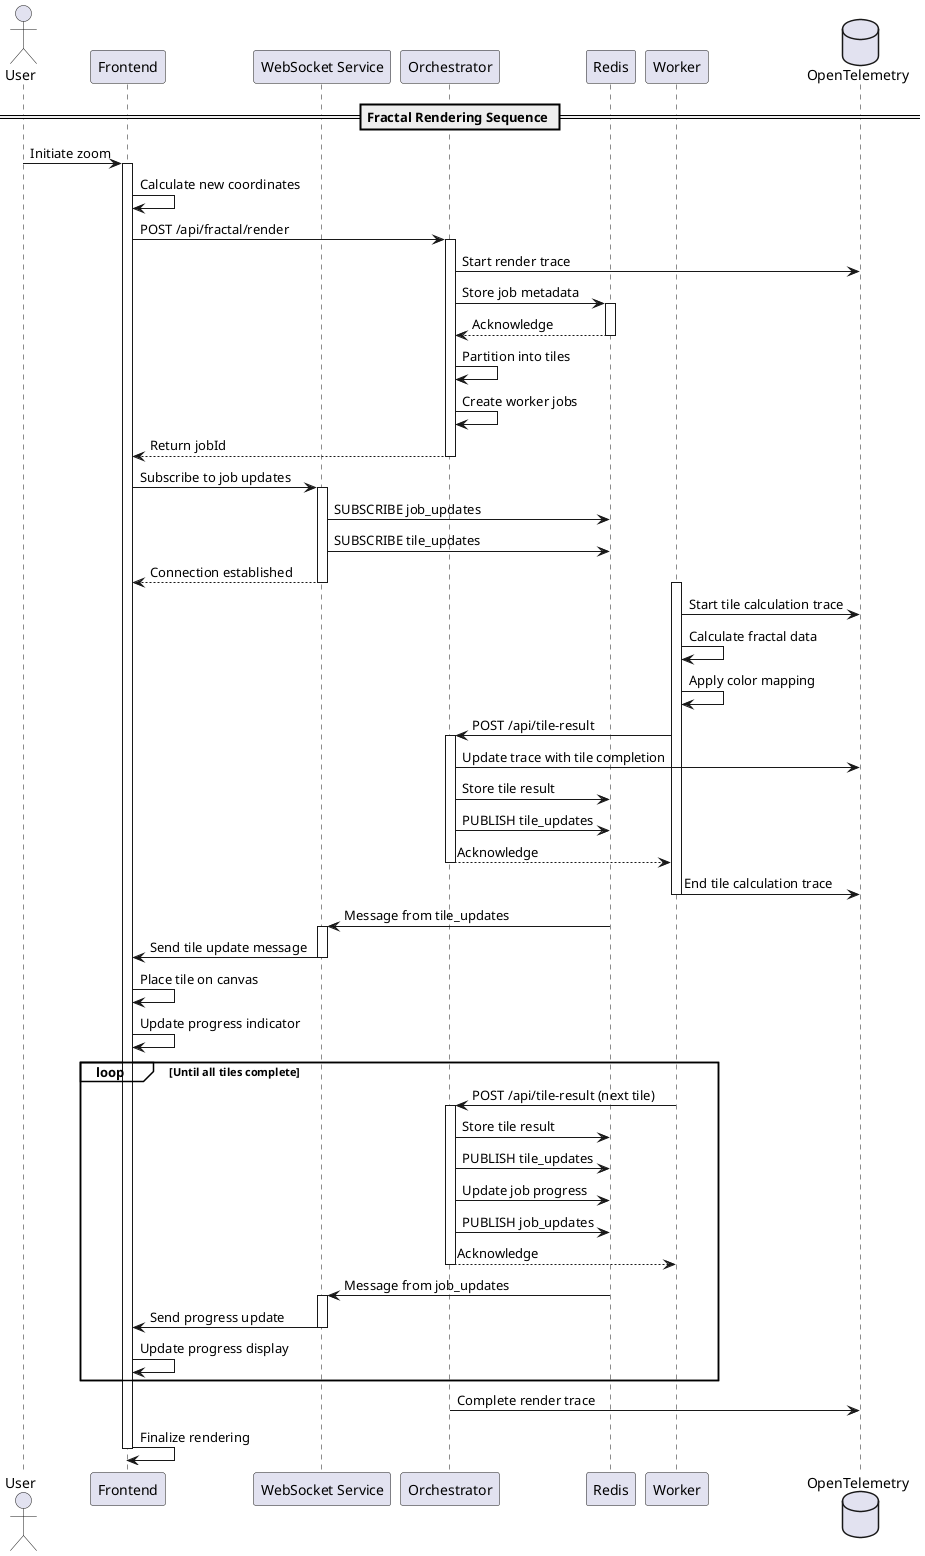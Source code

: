 @startuml "Data Flow Diagram"
' Explicitly set diagram type
skinparam sequenceArrowThickness 1
skinparam sequenceGroupBackgroundColor transparent

actor User
participant "Frontend" as UI
participant "WebSocket Service" as WS
participant "Orchestrator" as Orch
participant "Redis" as Redis
participant "Worker" as Worker
database "OpenTelemetry" as OTel

== Fractal Rendering Sequence ==

User -> UI: Initiate zoom
activate UI

UI -> UI: Calculate new coordinates
UI -> Orch: POST /api/fractal/render
activate Orch

Orch -> OTel: Start render trace
Orch -> Redis: Store job metadata
activate Redis
Redis --> Orch: Acknowledge
deactivate Redis

Orch -> Orch: Partition into tiles
Orch -> Orch: Create worker jobs
Orch --> UI: Return jobId
deactivate Orch

UI -> WS: Subscribe to job updates
activate WS
WS -> Redis: SUBSCRIBE job_updates
WS -> Redis: SUBSCRIBE tile_updates
WS --> UI: Connection established
deactivate WS

activate Worker
Worker -> OTel: Start tile calculation trace
Worker -> Worker: Calculate fractal data
Worker -> Worker: Apply color mapping

Worker -> Orch: POST /api/tile-result
activate Orch
Orch -> OTel: Update trace with tile completion
Orch -> Redis: Store tile result
Orch -> Redis: PUBLISH tile_updates
Orch --> Worker: Acknowledge
deactivate Orch
Worker -> OTel: End tile calculation trace
deactivate Worker

Redis -> WS: Message from tile_updates
activate WS
WS -> UI: Send tile update message
deactivate WS

UI -> UI: Place tile on canvas
UI -> UI: Update progress indicator

loop Until all tiles complete
  Worker -> Orch: POST /api/tile-result (next tile)
  activate Orch
  Orch -> Redis: Store tile result
  Orch -> Redis: PUBLISH tile_updates
  Orch -> Redis: Update job progress
  Orch -> Redis: PUBLISH job_updates
  Orch --> Worker: Acknowledge
  deactivate Orch
  
  Redis -> WS: Message from job_updates
  activate WS
  WS -> UI: Send progress update
  deactivate WS
  
  UI -> UI: Update progress display
end

Orch -> OTel: Complete render trace
UI -> UI: Finalize rendering
deactivate UI

@enduml